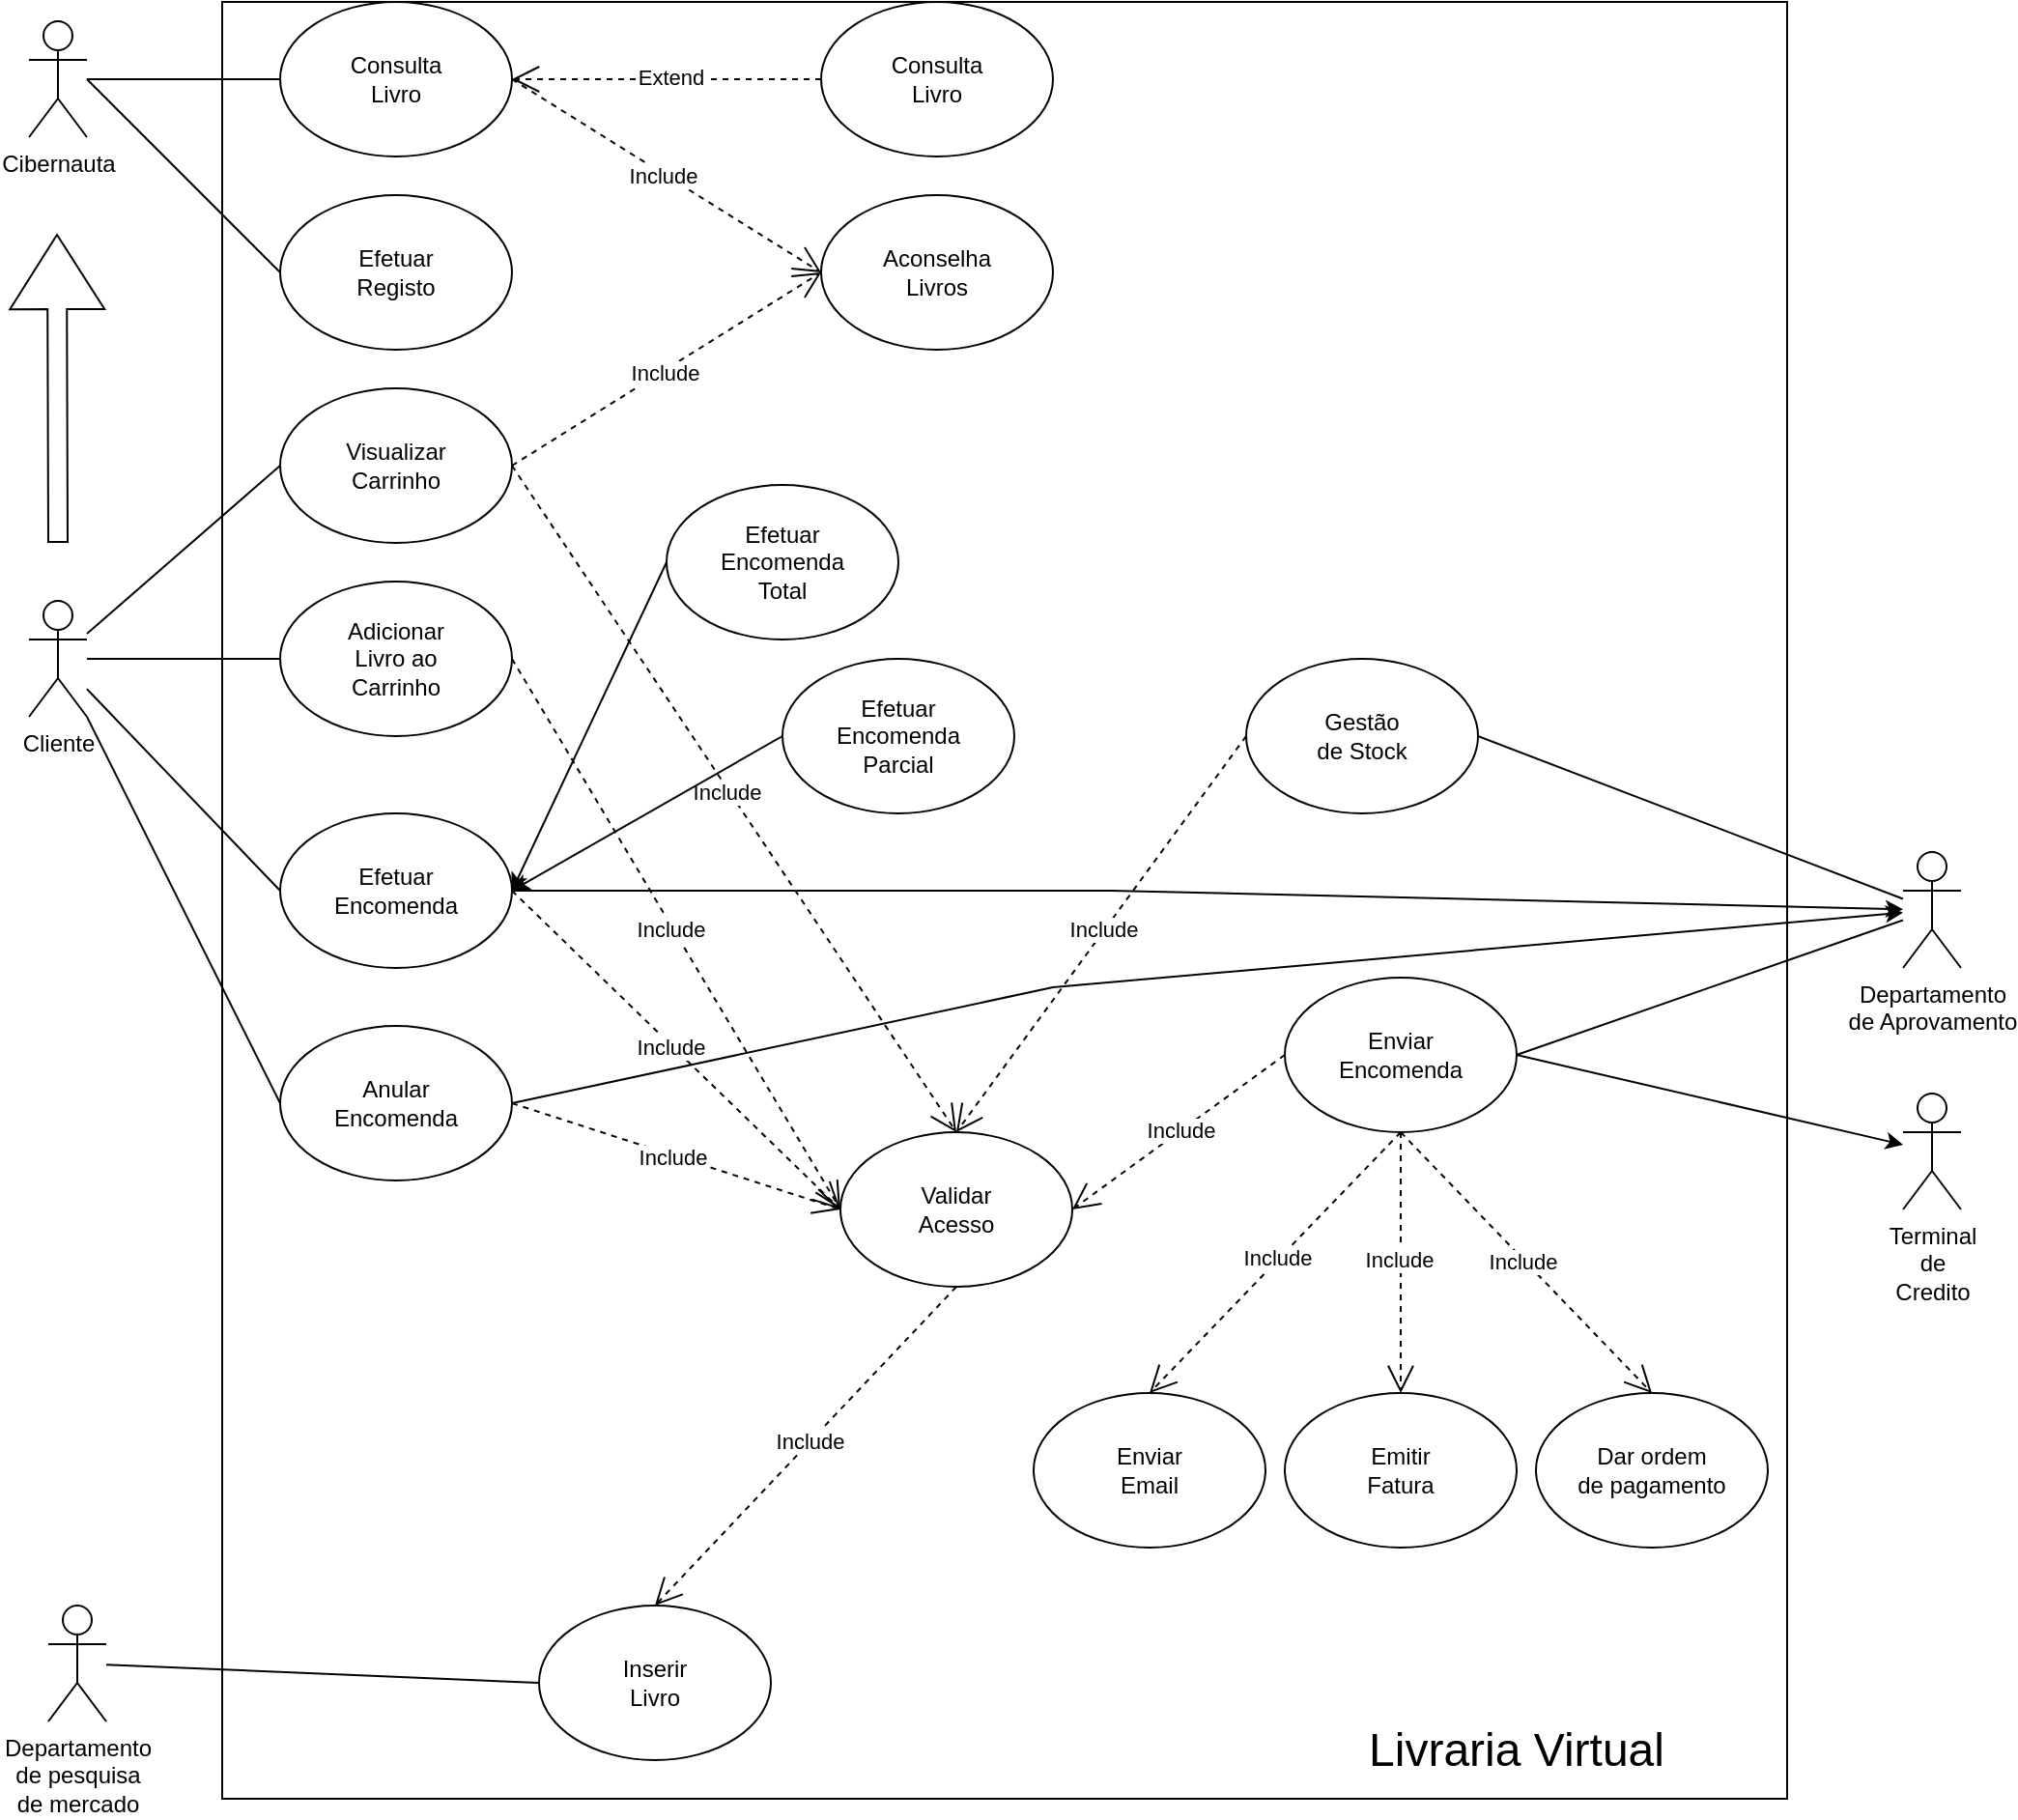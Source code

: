 <mxfile version="28.2.5">
  <diagram name="Página-1" id="HVkEW9k9szoQZqDs5nXc">
    <mxGraphModel dx="2000" dy="811" grid="1" gridSize="10" guides="1" tooltips="1" connect="1" arrows="1" fold="1" page="1" pageScale="1" pageWidth="827" pageHeight="1169" math="0" shadow="0">
      <root>
        <mxCell id="0" />
        <mxCell id="1" parent="0" />
        <mxCell id="MmpUa5zcFUcBq2125kkd-110" value="" style="endArrow=open;endSize=12;dashed=1;html=1;rounded=0;exitX=1;exitY=0.5;exitDx=0;exitDy=0;entryX=0.5;entryY=0;entryDx=0;entryDy=0;" edge="1" parent="1" source="MmpUa5zcFUcBq2125kkd-64" target="MmpUa5zcFUcBq2125kkd-99">
          <mxGeometry width="160" relative="1" as="geometry">
            <mxPoint x="330" y="350" as="sourcePoint" />
            <mxPoint x="510" y="620" as="targetPoint" />
          </mxGeometry>
        </mxCell>
        <mxCell id="MmpUa5zcFUcBq2125kkd-111" value="Include" style="edgeLabel;html=1;align=center;verticalAlign=middle;resizable=0;points=[];" vertex="1" connectable="0" parent="MmpUa5zcFUcBq2125kkd-110">
          <mxGeometry x="-0.025" y="-1" relative="1" as="geometry">
            <mxPoint as="offset" />
          </mxGeometry>
        </mxCell>
        <mxCell id="MmpUa5zcFUcBq2125kkd-108" value="" style="endArrow=open;endSize=12;dashed=1;html=1;rounded=0;exitX=1;exitY=0.5;exitDx=0;exitDy=0;entryX=0;entryY=0.5;entryDx=0;entryDy=0;" edge="1" parent="1" source="MmpUa5zcFUcBq2125kkd-26" target="MmpUa5zcFUcBq2125kkd-99">
          <mxGeometry width="160" relative="1" as="geometry">
            <mxPoint x="710" y="820" as="sourcePoint" />
            <mxPoint x="460" y="630" as="targetPoint" />
          </mxGeometry>
        </mxCell>
        <mxCell id="MmpUa5zcFUcBq2125kkd-109" value="Include" style="edgeLabel;html=1;align=center;verticalAlign=middle;resizable=0;points=[];" vertex="1" connectable="0" parent="MmpUa5zcFUcBq2125kkd-108">
          <mxGeometry x="-0.025" y="-1" relative="1" as="geometry">
            <mxPoint as="offset" />
          </mxGeometry>
        </mxCell>
        <mxCell id="MmpUa5zcFUcBq2125kkd-93" value="" style="endArrow=classic;html=1;rounded=0;exitX=1;exitY=0.5;exitDx=0;exitDy=0;" edge="1" parent="1" source="MmpUa5zcFUcBq2125kkd-90" target="MmpUa5zcFUcBq2125kkd-83">
          <mxGeometry width="50" height="50" relative="1" as="geometry">
            <mxPoint x="380" y="680" as="sourcePoint" />
            <mxPoint x="1010" y="670" as="targetPoint" />
            <Array as="points">
              <mxPoint x="560" y="530" />
            </Array>
          </mxGeometry>
        </mxCell>
        <mxCell id="MmpUa5zcFUcBq2125kkd-88" value="" style="endArrow=classic;html=1;rounded=0;exitX=1;exitY=0.5;exitDx=0;exitDy=0;" edge="1" parent="1" source="MmpUa5zcFUcBq2125kkd-36" target="MmpUa5zcFUcBq2125kkd-83">
          <mxGeometry width="50" height="50" relative="1" as="geometry">
            <mxPoint x="840" y="340" as="sourcePoint" />
            <mxPoint x="690" y="435" as="targetPoint" />
            <Array as="points">
              <mxPoint x="590" y="480" />
            </Array>
          </mxGeometry>
        </mxCell>
        <mxCell id="MmpUa5zcFUcBq2125kkd-1" value="Cibernauta" style="shape=umlActor;verticalLabelPosition=bottom;verticalAlign=top;html=1;" vertex="1" parent="1">
          <mxGeometry x="30" y="30" width="30" height="60" as="geometry" />
        </mxCell>
        <mxCell id="MmpUa5zcFUcBq2125kkd-4" value="" style="group" vertex="1" connectable="0" parent="1">
          <mxGeometry x="160" y="20" width="120" height="80" as="geometry" />
        </mxCell>
        <mxCell id="MmpUa5zcFUcBq2125kkd-2" value="" style="ellipse;whiteSpace=wrap;html=1;" vertex="1" parent="MmpUa5zcFUcBq2125kkd-4">
          <mxGeometry width="120" height="80" as="geometry" />
        </mxCell>
        <mxCell id="MmpUa5zcFUcBq2125kkd-3" value="Consulta&lt;div&gt;Livro&lt;/div&gt;" style="text;html=1;align=center;verticalAlign=middle;whiteSpace=wrap;rounded=0;" vertex="1" parent="MmpUa5zcFUcBq2125kkd-4">
          <mxGeometry x="30" y="25" width="60" height="30" as="geometry" />
        </mxCell>
        <mxCell id="MmpUa5zcFUcBq2125kkd-7" value="" style="endArrow=none;html=1;rounded=0;entryX=0;entryY=0.5;entryDx=0;entryDy=0;" edge="1" parent="1" target="MmpUa5zcFUcBq2125kkd-2">
          <mxGeometry width="50" height="50" relative="1" as="geometry">
            <mxPoint x="60" y="60" as="sourcePoint" />
            <mxPoint x="460" y="170" as="targetPoint" />
          </mxGeometry>
        </mxCell>
        <mxCell id="MmpUa5zcFUcBq2125kkd-8" value="" style="group" vertex="1" connectable="0" parent="1">
          <mxGeometry x="440" y="20" width="120" height="80" as="geometry" />
        </mxCell>
        <mxCell id="MmpUa5zcFUcBq2125kkd-9" value="" style="ellipse;whiteSpace=wrap;html=1;" vertex="1" parent="MmpUa5zcFUcBq2125kkd-8">
          <mxGeometry width="120" height="80" as="geometry" />
        </mxCell>
        <mxCell id="MmpUa5zcFUcBq2125kkd-10" value="Consulta&lt;div&gt;Livro&lt;/div&gt;" style="text;html=1;align=center;verticalAlign=middle;whiteSpace=wrap;rounded=0;" vertex="1" parent="MmpUa5zcFUcBq2125kkd-8">
          <mxGeometry x="30" y="25" width="60" height="30" as="geometry" />
        </mxCell>
        <mxCell id="MmpUa5zcFUcBq2125kkd-11" value="" style="endArrow=open;endSize=12;dashed=1;html=1;rounded=0;entryX=1;entryY=0.5;entryDx=0;entryDy=0;exitX=0;exitY=0.5;exitDx=0;exitDy=0;" edge="1" parent="1" source="MmpUa5zcFUcBq2125kkd-9" target="MmpUa5zcFUcBq2125kkd-2">
          <mxGeometry width="160" relative="1" as="geometry">
            <mxPoint x="350" y="190" as="sourcePoint" />
            <mxPoint x="510" y="190" as="targetPoint" />
          </mxGeometry>
        </mxCell>
        <mxCell id="MmpUa5zcFUcBq2125kkd-13" value="Extend" style="edgeLabel;html=1;align=center;verticalAlign=middle;resizable=0;points=[];" vertex="1" connectable="0" parent="MmpUa5zcFUcBq2125kkd-11">
          <mxGeometry x="-0.025" y="-1" relative="1" as="geometry">
            <mxPoint as="offset" />
          </mxGeometry>
        </mxCell>
        <mxCell id="MmpUa5zcFUcBq2125kkd-14" value="" style="group" vertex="1" connectable="0" parent="1">
          <mxGeometry x="160" y="120" width="120" height="80" as="geometry" />
        </mxCell>
        <mxCell id="MmpUa5zcFUcBq2125kkd-15" value="" style="ellipse;whiteSpace=wrap;html=1;" vertex="1" parent="MmpUa5zcFUcBq2125kkd-14">
          <mxGeometry width="120" height="80" as="geometry" />
        </mxCell>
        <mxCell id="MmpUa5zcFUcBq2125kkd-16" value="Efetuar&lt;div&gt;Registo&lt;/div&gt;" style="text;html=1;align=center;verticalAlign=middle;whiteSpace=wrap;rounded=0;" vertex="1" parent="MmpUa5zcFUcBq2125kkd-14">
          <mxGeometry x="30" y="25" width="60" height="30" as="geometry" />
        </mxCell>
        <mxCell id="MmpUa5zcFUcBq2125kkd-17" value="" style="group" vertex="1" connectable="0" parent="1">
          <mxGeometry x="440" y="120" width="120" height="80" as="geometry" />
        </mxCell>
        <mxCell id="MmpUa5zcFUcBq2125kkd-18" value="" style="ellipse;whiteSpace=wrap;html=1;" vertex="1" parent="MmpUa5zcFUcBq2125kkd-17">
          <mxGeometry width="120" height="80" as="geometry" />
        </mxCell>
        <mxCell id="MmpUa5zcFUcBq2125kkd-19" value="Aconselha&lt;div&gt;Livros&lt;/div&gt;" style="text;html=1;align=center;verticalAlign=middle;whiteSpace=wrap;rounded=0;" vertex="1" parent="MmpUa5zcFUcBq2125kkd-17">
          <mxGeometry x="30" y="25" width="60" height="30" as="geometry" />
        </mxCell>
        <mxCell id="MmpUa5zcFUcBq2125kkd-20" value="" style="endArrow=none;html=1;rounded=0;entryX=0;entryY=0.5;entryDx=0;entryDy=0;" edge="1" parent="1" target="MmpUa5zcFUcBq2125kkd-15">
          <mxGeometry width="50" height="50" relative="1" as="geometry">
            <mxPoint x="60" y="60" as="sourcePoint" />
            <mxPoint x="460" y="170" as="targetPoint" />
          </mxGeometry>
        </mxCell>
        <mxCell id="MmpUa5zcFUcBq2125kkd-21" value="" style="endArrow=open;endSize=12;dashed=1;html=1;rounded=0;entryX=0;entryY=0.5;entryDx=0;entryDy=0;exitX=1;exitY=0.5;exitDx=0;exitDy=0;" edge="1" parent="1" source="MmpUa5zcFUcBq2125kkd-2" target="MmpUa5zcFUcBq2125kkd-18">
          <mxGeometry width="160" relative="1" as="geometry">
            <mxPoint x="480" y="110" as="sourcePoint" />
            <mxPoint x="320" y="110" as="targetPoint" />
          </mxGeometry>
        </mxCell>
        <mxCell id="MmpUa5zcFUcBq2125kkd-22" value="Include" style="edgeLabel;html=1;align=center;verticalAlign=middle;resizable=0;points=[];" vertex="1" connectable="0" parent="MmpUa5zcFUcBq2125kkd-21">
          <mxGeometry x="-0.025" y="-1" relative="1" as="geometry">
            <mxPoint as="offset" />
          </mxGeometry>
        </mxCell>
        <mxCell id="MmpUa5zcFUcBq2125kkd-30" value="Cliente" style="shape=umlActor;verticalLabelPosition=bottom;verticalAlign=top;html=1;outlineConnect=0;" vertex="1" parent="1">
          <mxGeometry x="30" y="330" width="30" height="60" as="geometry" />
        </mxCell>
        <mxCell id="MmpUa5zcFUcBq2125kkd-31" value="" style="shape=flexArrow;endArrow=classic;html=1;rounded=0;endWidth=38;endSize=12.51;" edge="1" parent="1">
          <mxGeometry width="50" height="50" relative="1" as="geometry">
            <mxPoint x="45" y="300" as="sourcePoint" />
            <mxPoint x="44.5" y="140" as="targetPoint" />
          </mxGeometry>
        </mxCell>
        <mxCell id="MmpUa5zcFUcBq2125kkd-32" value="" style="endArrow=none;html=1;rounded=0;entryX=0;entryY=0.5;entryDx=0;entryDy=0;" edge="1" parent="1" source="MmpUa5zcFUcBq2125kkd-30" target="MmpUa5zcFUcBq2125kkd-26">
          <mxGeometry width="50" height="50" relative="1" as="geometry">
            <mxPoint x="60" y="360" as="sourcePoint" />
            <mxPoint x="460" y="220" as="targetPoint" />
          </mxGeometry>
        </mxCell>
        <mxCell id="MmpUa5zcFUcBq2125kkd-38" value="" style="endArrow=none;html=1;rounded=0;entryX=0;entryY=0.5;entryDx=0;entryDy=0;" edge="1" parent="1" source="MmpUa5zcFUcBq2125kkd-30" target="MmpUa5zcFUcBq2125kkd-36">
          <mxGeometry width="50" height="50" relative="1" as="geometry">
            <mxPoint x="60" y="380" as="sourcePoint" />
            <mxPoint x="160" y="390" as="targetPoint" />
          </mxGeometry>
        </mxCell>
        <mxCell id="MmpUa5zcFUcBq2125kkd-59" value="" style="endArrow=none;html=1;rounded=0;entryX=0;entryY=0.5;entryDx=0;entryDy=0;" edge="1" parent="1" source="MmpUa5zcFUcBq2125kkd-30" target="MmpUa5zcFUcBq2125kkd-64">
          <mxGeometry width="50" height="50" relative="1" as="geometry">
            <mxPoint x="60" y="360" as="sourcePoint" />
            <mxPoint x="160" y="560" as="targetPoint" />
          </mxGeometry>
        </mxCell>
        <mxCell id="MmpUa5zcFUcBq2125kkd-60" value="" style="group" vertex="1" connectable="0" parent="1">
          <mxGeometry x="420" y="360" width="120" height="80" as="geometry" />
        </mxCell>
        <mxCell id="MmpUa5zcFUcBq2125kkd-61" value="Efetuar&lt;div&gt;Encomenda&lt;/div&gt;&lt;div&gt;Parcial&lt;/div&gt;" style="ellipse;whiteSpace=wrap;html=1;" vertex="1" parent="MmpUa5zcFUcBq2125kkd-60">
          <mxGeometry width="120" height="80" as="geometry" />
        </mxCell>
        <mxCell id="MmpUa5zcFUcBq2125kkd-66" value="" style="group" vertex="1" connectable="0" parent="1">
          <mxGeometry x="160" y="440" width="120" height="80" as="geometry" />
        </mxCell>
        <mxCell id="MmpUa5zcFUcBq2125kkd-36" value="" style="ellipse;whiteSpace=wrap;html=1;" vertex="1" parent="MmpUa5zcFUcBq2125kkd-66">
          <mxGeometry width="120" height="80" as="geometry" />
        </mxCell>
        <mxCell id="MmpUa5zcFUcBq2125kkd-37" value="Efetuar&lt;div&gt;Encomenda&lt;/div&gt;" style="text;html=1;align=center;verticalAlign=middle;whiteSpace=wrap;rounded=0;" vertex="1" parent="MmpUa5zcFUcBq2125kkd-66">
          <mxGeometry x="30" y="25" width="60" height="30" as="geometry" />
        </mxCell>
        <mxCell id="MmpUa5zcFUcBq2125kkd-67" value="" style="endArrow=open;endSize=12;dashed=1;html=1;rounded=0;entryX=0;entryY=0.5;entryDx=0;entryDy=0;exitX=1;exitY=0.5;exitDx=0;exitDy=0;" edge="1" parent="1" source="MmpUa5zcFUcBq2125kkd-64" target="MmpUa5zcFUcBq2125kkd-18">
          <mxGeometry width="160" relative="1" as="geometry">
            <mxPoint x="330" y="300" as="sourcePoint" />
            <mxPoint x="490" y="400" as="targetPoint" />
          </mxGeometry>
        </mxCell>
        <mxCell id="MmpUa5zcFUcBq2125kkd-68" value="Include" style="edgeLabel;html=1;align=center;verticalAlign=middle;resizable=0;points=[];" vertex="1" connectable="0" parent="MmpUa5zcFUcBq2125kkd-67">
          <mxGeometry x="-0.025" y="-1" relative="1" as="geometry">
            <mxPoint as="offset" />
          </mxGeometry>
        </mxCell>
        <mxCell id="MmpUa5zcFUcBq2125kkd-64" value="Visualizar&lt;div&gt;Carrinho&lt;/div&gt;" style="ellipse;whiteSpace=wrap;html=1;container=0;" vertex="1" parent="1">
          <mxGeometry x="160" y="220" width="120" height="80" as="geometry" />
        </mxCell>
        <mxCell id="MmpUa5zcFUcBq2125kkd-77" value="" style="group" vertex="1" connectable="0" parent="1">
          <mxGeometry x="160" y="320" width="120" height="80" as="geometry" />
        </mxCell>
        <mxCell id="MmpUa5zcFUcBq2125kkd-26" value="" style="ellipse;whiteSpace=wrap;html=1;" vertex="1" parent="MmpUa5zcFUcBq2125kkd-77">
          <mxGeometry width="120" height="80" as="geometry" />
        </mxCell>
        <mxCell id="MmpUa5zcFUcBq2125kkd-27" value="Adicionar Livro ao&lt;div&gt;Carrinho&lt;/div&gt;" style="text;html=1;align=center;verticalAlign=middle;whiteSpace=wrap;rounded=0;" vertex="1" parent="MmpUa5zcFUcBq2125kkd-77">
          <mxGeometry x="30" y="25" width="60" height="30" as="geometry" />
        </mxCell>
        <mxCell id="MmpUa5zcFUcBq2125kkd-78" value="" style="endArrow=classic;html=1;rounded=0;entryX=1;entryY=0.5;entryDx=0;entryDy=0;exitX=0;exitY=0.5;exitDx=0;exitDy=0;" edge="1" parent="1" source="MmpUa5zcFUcBq2125kkd-61" target="MmpUa5zcFUcBq2125kkd-36">
          <mxGeometry width="50" height="50" relative="1" as="geometry">
            <mxPoint x="290" y="290" as="sourcePoint" />
            <mxPoint x="340" y="240" as="targetPoint" />
          </mxGeometry>
        </mxCell>
        <mxCell id="MmpUa5zcFUcBq2125kkd-79" value="" style="group" vertex="1" connectable="0" parent="1">
          <mxGeometry x="360" y="270" width="120" height="80" as="geometry" />
        </mxCell>
        <mxCell id="MmpUa5zcFUcBq2125kkd-80" value="Efetuar&lt;div&gt;Encomenda&lt;/div&gt;&lt;div&gt;Total&lt;/div&gt;" style="ellipse;whiteSpace=wrap;html=1;" vertex="1" parent="MmpUa5zcFUcBq2125kkd-79">
          <mxGeometry width="120" height="80" as="geometry" />
        </mxCell>
        <mxCell id="MmpUa5zcFUcBq2125kkd-81" value="" style="endArrow=classic;html=1;rounded=0;entryX=1;entryY=0.5;entryDx=0;entryDy=0;exitX=0;exitY=0.5;exitDx=0;exitDy=0;" edge="1" parent="1" source="MmpUa5zcFUcBq2125kkd-80" target="MmpUa5zcFUcBq2125kkd-36">
          <mxGeometry width="50" height="50" relative="1" as="geometry">
            <mxPoint x="480" y="410" as="sourcePoint" />
            <mxPoint x="330" y="410" as="targetPoint" />
          </mxGeometry>
        </mxCell>
        <mxCell id="MmpUa5zcFUcBq2125kkd-83" value="Departamento&lt;div&gt;de Aprovamento&lt;/div&gt;" style="shape=umlActor;verticalLabelPosition=bottom;verticalAlign=top;html=1;outlineConnect=0;" vertex="1" parent="1">
          <mxGeometry x="1000" y="460" width="30" height="60" as="geometry" />
        </mxCell>
        <mxCell id="MmpUa5zcFUcBq2125kkd-84" value="" style="group" vertex="1" connectable="0" parent="1">
          <mxGeometry x="660" y="360" width="120" height="80" as="geometry" />
        </mxCell>
        <mxCell id="MmpUa5zcFUcBq2125kkd-85" value="Gestão&lt;div&gt;de Stock&lt;/div&gt;" style="ellipse;whiteSpace=wrap;html=1;" vertex="1" parent="MmpUa5zcFUcBq2125kkd-84">
          <mxGeometry width="120" height="80" as="geometry" />
        </mxCell>
        <mxCell id="MmpUa5zcFUcBq2125kkd-86" value="" style="endArrow=none;html=1;rounded=0;exitX=1;exitY=0.5;exitDx=0;exitDy=0;" edge="1" parent="1" source="MmpUa5zcFUcBq2125kkd-85" target="MmpUa5zcFUcBq2125kkd-83">
          <mxGeometry width="50" height="50" relative="1" as="geometry">
            <mxPoint x="830" y="470" as="sourcePoint" />
            <mxPoint x="880" y="420" as="targetPoint" />
          </mxGeometry>
        </mxCell>
        <mxCell id="MmpUa5zcFUcBq2125kkd-89" value="" style="group" vertex="1" connectable="0" parent="1">
          <mxGeometry x="160" y="550" width="120" height="80" as="geometry" />
        </mxCell>
        <mxCell id="MmpUa5zcFUcBq2125kkd-90" value="" style="ellipse;whiteSpace=wrap;html=1;" vertex="1" parent="MmpUa5zcFUcBq2125kkd-89">
          <mxGeometry width="120" height="80" as="geometry" />
        </mxCell>
        <mxCell id="MmpUa5zcFUcBq2125kkd-91" value="Anular&lt;div&gt;Encomenda&lt;/div&gt;" style="text;html=1;align=center;verticalAlign=middle;whiteSpace=wrap;rounded=0;" vertex="1" parent="MmpUa5zcFUcBq2125kkd-89">
          <mxGeometry x="30" y="25" width="60" height="30" as="geometry" />
        </mxCell>
        <mxCell id="MmpUa5zcFUcBq2125kkd-92" value="" style="endArrow=none;html=1;rounded=0;entryX=0;entryY=0.5;entryDx=0;entryDy=0;" edge="1" parent="1" source="MmpUa5zcFUcBq2125kkd-30" target="MmpUa5zcFUcBq2125kkd-90">
          <mxGeometry width="50" height="50" relative="1" as="geometry">
            <mxPoint x="620" y="430" as="sourcePoint" />
            <mxPoint x="670" y="380" as="targetPoint" />
          </mxGeometry>
        </mxCell>
        <mxCell id="MmpUa5zcFUcBq2125kkd-94" value="" style="group" vertex="1" connectable="0" parent="1">
          <mxGeometry x="680" y="525" width="120" height="80" as="geometry" />
        </mxCell>
        <mxCell id="MmpUa5zcFUcBq2125kkd-95" value="Enviar&lt;div&gt;Encomenda&lt;/div&gt;" style="ellipse;whiteSpace=wrap;html=1;" vertex="1" parent="MmpUa5zcFUcBq2125kkd-94">
          <mxGeometry width="120" height="80" as="geometry" />
        </mxCell>
        <mxCell id="MmpUa5zcFUcBq2125kkd-96" value="" style="endArrow=none;html=1;rounded=0;exitX=1;exitY=0.5;exitDx=0;exitDy=0;" edge="1" parent="1" source="MmpUa5zcFUcBq2125kkd-95" target="MmpUa5zcFUcBq2125kkd-83">
          <mxGeometry width="50" height="50" relative="1" as="geometry">
            <mxPoint x="860" y="550" as="sourcePoint" />
            <mxPoint x="970" y="612" as="targetPoint" />
          </mxGeometry>
        </mxCell>
        <mxCell id="MmpUa5zcFUcBq2125kkd-98" value="" style="group" vertex="1" connectable="0" parent="1">
          <mxGeometry x="450" y="605" width="120" height="80" as="geometry" />
        </mxCell>
        <mxCell id="MmpUa5zcFUcBq2125kkd-99" value="Validar&lt;div&gt;Acesso&lt;/div&gt;" style="ellipse;whiteSpace=wrap;html=1;" vertex="1" parent="MmpUa5zcFUcBq2125kkd-98">
          <mxGeometry width="120" height="80" as="geometry" />
        </mxCell>
        <mxCell id="MmpUa5zcFUcBq2125kkd-100" value="" style="endArrow=open;endSize=12;dashed=1;html=1;rounded=0;entryX=0;entryY=0.5;entryDx=0;entryDy=0;" edge="1" parent="1" target="MmpUa5zcFUcBq2125kkd-99">
          <mxGeometry width="160" relative="1" as="geometry">
            <mxPoint x="280" y="480" as="sourcePoint" />
            <mxPoint x="610" y="250" as="targetPoint" />
          </mxGeometry>
        </mxCell>
        <mxCell id="MmpUa5zcFUcBq2125kkd-101" value="Include" style="edgeLabel;html=1;align=center;verticalAlign=middle;resizable=0;points=[];" vertex="1" connectable="0" parent="MmpUa5zcFUcBq2125kkd-100">
          <mxGeometry x="-0.025" y="-1" relative="1" as="geometry">
            <mxPoint as="offset" />
          </mxGeometry>
        </mxCell>
        <mxCell id="MmpUa5zcFUcBq2125kkd-102" value="" style="endArrow=open;endSize=12;dashed=1;html=1;rounded=0;exitX=1;exitY=0.5;exitDx=0;exitDy=0;entryX=0;entryY=0.5;entryDx=0;entryDy=0;" edge="1" parent="1" source="MmpUa5zcFUcBq2125kkd-90" target="MmpUa5zcFUcBq2125kkd-99">
          <mxGeometry width="160" relative="1" as="geometry">
            <mxPoint x="330" y="760" as="sourcePoint" />
            <mxPoint x="460" y="620" as="targetPoint" />
          </mxGeometry>
        </mxCell>
        <mxCell id="MmpUa5zcFUcBq2125kkd-103" value="Include" style="edgeLabel;html=1;align=center;verticalAlign=middle;resizable=0;points=[];" vertex="1" connectable="0" parent="MmpUa5zcFUcBq2125kkd-102">
          <mxGeometry x="-0.025" y="-1" relative="1" as="geometry">
            <mxPoint as="offset" />
          </mxGeometry>
        </mxCell>
        <mxCell id="MmpUa5zcFUcBq2125kkd-104" value="" style="endArrow=open;endSize=12;dashed=1;html=1;rounded=0;entryX=1;entryY=0.5;entryDx=0;entryDy=0;exitX=0;exitY=0.5;exitDx=0;exitDy=0;" edge="1" parent="1" source="MmpUa5zcFUcBq2125kkd-95" target="MmpUa5zcFUcBq2125kkd-99">
          <mxGeometry width="160" relative="1" as="geometry">
            <mxPoint x="710" y="740" as="sourcePoint" />
            <mxPoint x="870" y="640" as="targetPoint" />
          </mxGeometry>
        </mxCell>
        <mxCell id="MmpUa5zcFUcBq2125kkd-105" value="Include" style="edgeLabel;html=1;align=center;verticalAlign=middle;resizable=0;points=[];" vertex="1" connectable="0" parent="MmpUa5zcFUcBq2125kkd-104">
          <mxGeometry x="-0.025" y="-1" relative="1" as="geometry">
            <mxPoint as="offset" />
          </mxGeometry>
        </mxCell>
        <mxCell id="MmpUa5zcFUcBq2125kkd-106" value="" style="endArrow=open;endSize=12;dashed=1;html=1;rounded=0;exitX=0;exitY=0.5;exitDx=0;exitDy=0;entryX=0.5;entryY=0;entryDx=0;entryDy=0;" edge="1" parent="1" source="MmpUa5zcFUcBq2125kkd-85" target="MmpUa5zcFUcBq2125kkd-99">
          <mxGeometry width="160" relative="1" as="geometry">
            <mxPoint x="730" y="810" as="sourcePoint" />
            <mxPoint x="890" y="710" as="targetPoint" />
          </mxGeometry>
        </mxCell>
        <mxCell id="MmpUa5zcFUcBq2125kkd-107" value="Include" style="edgeLabel;html=1;align=center;verticalAlign=middle;resizable=0;points=[];" vertex="1" connectable="0" parent="MmpUa5zcFUcBq2125kkd-106">
          <mxGeometry x="-0.025" y="-1" relative="1" as="geometry">
            <mxPoint as="offset" />
          </mxGeometry>
        </mxCell>
        <mxCell id="MmpUa5zcFUcBq2125kkd-112" value="" style="group" vertex="1" connectable="0" parent="1">
          <mxGeometry x="550" y="740" width="120" height="80" as="geometry" />
        </mxCell>
        <mxCell id="MmpUa5zcFUcBq2125kkd-113" value="Enviar&lt;div&gt;Email&lt;/div&gt;" style="ellipse;whiteSpace=wrap;html=1;" vertex="1" parent="MmpUa5zcFUcBq2125kkd-112">
          <mxGeometry width="120" height="80" as="geometry" />
        </mxCell>
        <mxCell id="MmpUa5zcFUcBq2125kkd-114" value="" style="group" vertex="1" connectable="0" parent="1">
          <mxGeometry x="810" y="740" width="120" height="80" as="geometry" />
        </mxCell>
        <mxCell id="MmpUa5zcFUcBq2125kkd-115" value="Dar ordem&lt;div&gt;de pagamento&lt;/div&gt;" style="ellipse;whiteSpace=wrap;html=1;" vertex="1" parent="MmpUa5zcFUcBq2125kkd-114">
          <mxGeometry width="120" height="80" as="geometry" />
        </mxCell>
        <mxCell id="MmpUa5zcFUcBq2125kkd-116" value="" style="group" vertex="1" connectable="0" parent="1">
          <mxGeometry x="680" y="740" width="120" height="80" as="geometry" />
        </mxCell>
        <mxCell id="MmpUa5zcFUcBq2125kkd-117" value="Emitir&lt;div&gt;Fatura&lt;/div&gt;" style="ellipse;whiteSpace=wrap;html=1;" vertex="1" parent="MmpUa5zcFUcBq2125kkd-116">
          <mxGeometry width="120" height="80" as="geometry" />
        </mxCell>
        <mxCell id="MmpUa5zcFUcBq2125kkd-118" value="Terminal&lt;div&gt;de&lt;/div&gt;&lt;div&gt;Credito&lt;/div&gt;" style="shape=umlActor;verticalLabelPosition=bottom;verticalAlign=top;html=1;outlineConnect=0;" vertex="1" parent="1">
          <mxGeometry x="1000" y="585" width="30" height="60" as="geometry" />
        </mxCell>
        <mxCell id="MmpUa5zcFUcBq2125kkd-120" value="" style="endArrow=open;endSize=12;dashed=1;html=1;rounded=0;entryX=0.5;entryY=0;entryDx=0;entryDy=0;exitX=0.5;exitY=1;exitDx=0;exitDy=0;" edge="1" parent="1" source="MmpUa5zcFUcBq2125kkd-95" target="MmpUa5zcFUcBq2125kkd-115">
          <mxGeometry width="160" relative="1" as="geometry">
            <mxPoint x="800" y="660" as="sourcePoint" />
            <mxPoint x="690" y="740" as="targetPoint" />
          </mxGeometry>
        </mxCell>
        <mxCell id="MmpUa5zcFUcBq2125kkd-121" value="Include" style="edgeLabel;html=1;align=center;verticalAlign=middle;resizable=0;points=[];" vertex="1" connectable="0" parent="MmpUa5zcFUcBq2125kkd-120">
          <mxGeometry x="-0.025" y="-1" relative="1" as="geometry">
            <mxPoint as="offset" />
          </mxGeometry>
        </mxCell>
        <mxCell id="MmpUa5zcFUcBq2125kkd-122" value="" style="endArrow=open;endSize=12;dashed=1;html=1;rounded=0;" edge="1" parent="1" source="MmpUa5zcFUcBq2125kkd-95" target="MmpUa5zcFUcBq2125kkd-117">
          <mxGeometry width="160" relative="1" as="geometry">
            <mxPoint x="730" y="640" as="sourcePoint" />
            <mxPoint x="620" y="720" as="targetPoint" />
          </mxGeometry>
        </mxCell>
        <mxCell id="MmpUa5zcFUcBq2125kkd-123" value="Include" style="edgeLabel;html=1;align=center;verticalAlign=middle;resizable=0;points=[];" vertex="1" connectable="0" parent="MmpUa5zcFUcBq2125kkd-122">
          <mxGeometry x="-0.025" y="-1" relative="1" as="geometry">
            <mxPoint as="offset" />
          </mxGeometry>
        </mxCell>
        <mxCell id="MmpUa5zcFUcBq2125kkd-124" value="" style="endArrow=open;endSize=12;dashed=1;html=1;rounded=0;entryX=0.5;entryY=0;entryDx=0;entryDy=0;exitX=0.5;exitY=1;exitDx=0;exitDy=0;" edge="1" parent="1" source="MmpUa5zcFUcBq2125kkd-95" target="MmpUa5zcFUcBq2125kkd-113">
          <mxGeometry width="160" relative="1" as="geometry">
            <mxPoint x="740" y="630" as="sourcePoint" />
            <mxPoint x="630" y="710" as="targetPoint" />
          </mxGeometry>
        </mxCell>
        <mxCell id="MmpUa5zcFUcBq2125kkd-125" value="Include" style="edgeLabel;html=1;align=center;verticalAlign=middle;resizable=0;points=[];" vertex="1" connectable="0" parent="MmpUa5zcFUcBq2125kkd-124">
          <mxGeometry x="-0.025" y="-1" relative="1" as="geometry">
            <mxPoint as="offset" />
          </mxGeometry>
        </mxCell>
        <mxCell id="MmpUa5zcFUcBq2125kkd-131" value="Departamento&lt;div&gt;de pesquisa&lt;/div&gt;&lt;div&gt;de mercado&lt;/div&gt;" style="shape=umlActor;verticalLabelPosition=bottom;verticalAlign=top;html=1;outlineConnect=0;" vertex="1" parent="1">
          <mxGeometry x="40" y="850" width="30" height="60" as="geometry" />
        </mxCell>
        <mxCell id="MmpUa5zcFUcBq2125kkd-133" value="" style="endArrow=none;html=1;rounded=0;entryX=0;entryY=0.5;entryDx=0;entryDy=0;" edge="1" parent="1" source="MmpUa5zcFUcBq2125kkd-131" target="MmpUa5zcFUcBq2125kkd-135">
          <mxGeometry width="50" height="50" relative="1" as="geometry">
            <mxPoint x="530" y="820" as="sourcePoint" />
            <mxPoint x="280" y="890" as="targetPoint" />
          </mxGeometry>
        </mxCell>
        <mxCell id="MmpUa5zcFUcBq2125kkd-134" value="" style="group" vertex="1" connectable="0" parent="1">
          <mxGeometry x="294" y="850" width="120" height="80" as="geometry" />
        </mxCell>
        <mxCell id="MmpUa5zcFUcBq2125kkd-135" value="Inserir&lt;div&gt;Livro&lt;/div&gt;" style="ellipse;whiteSpace=wrap;html=1;" vertex="1" parent="MmpUa5zcFUcBq2125kkd-134">
          <mxGeometry width="120" height="80" as="geometry" />
        </mxCell>
        <mxCell id="MmpUa5zcFUcBq2125kkd-138" value="" style="endArrow=open;endSize=12;dashed=1;html=1;rounded=0;exitX=0.5;exitY=1;exitDx=0;exitDy=0;entryX=0.5;entryY=0;entryDx=0;entryDy=0;" edge="1" parent="1" source="MmpUa5zcFUcBq2125kkd-99" target="MmpUa5zcFUcBq2125kkd-135">
          <mxGeometry width="160" relative="1" as="geometry">
            <mxPoint x="370" y="730" as="sourcePoint" />
            <mxPoint x="540" y="785" as="targetPoint" />
          </mxGeometry>
        </mxCell>
        <mxCell id="MmpUa5zcFUcBq2125kkd-139" value="Include" style="edgeLabel;html=1;align=center;verticalAlign=middle;resizable=0;points=[];" vertex="1" connectable="0" parent="MmpUa5zcFUcBq2125kkd-138">
          <mxGeometry x="-0.025" y="-1" relative="1" as="geometry">
            <mxPoint as="offset" />
          </mxGeometry>
        </mxCell>
        <mxCell id="MmpUa5zcFUcBq2125kkd-140" value="" style="endArrow=classic;html=1;rounded=0;exitX=1;exitY=0.5;exitDx=0;exitDy=0;" edge="1" parent="1" source="MmpUa5zcFUcBq2125kkd-95" target="MmpUa5zcFUcBq2125kkd-118">
          <mxGeometry width="50" height="50" relative="1" as="geometry">
            <mxPoint x="530" y="820" as="sourcePoint" />
            <mxPoint x="580" y="770" as="targetPoint" />
          </mxGeometry>
        </mxCell>
        <mxCell id="MmpUa5zcFUcBq2125kkd-142" value="" style="whiteSpace=wrap;html=1;gradientColor=default;fillColor=none;" vertex="1" parent="1">
          <mxGeometry x="130" y="20" width="810" height="930" as="geometry" />
        </mxCell>
        <mxCell id="MmpUa5zcFUcBq2125kkd-144" value="&lt;font style=&quot;font-size: 24px;&quot;&gt;Livraria Virtual&lt;/font&gt;" style="text;html=1;align=center;verticalAlign=middle;whiteSpace=wrap;rounded=0;" vertex="1" parent="1">
          <mxGeometry x="670" y="910" width="260" height="30" as="geometry" />
        </mxCell>
      </root>
    </mxGraphModel>
  </diagram>
</mxfile>
